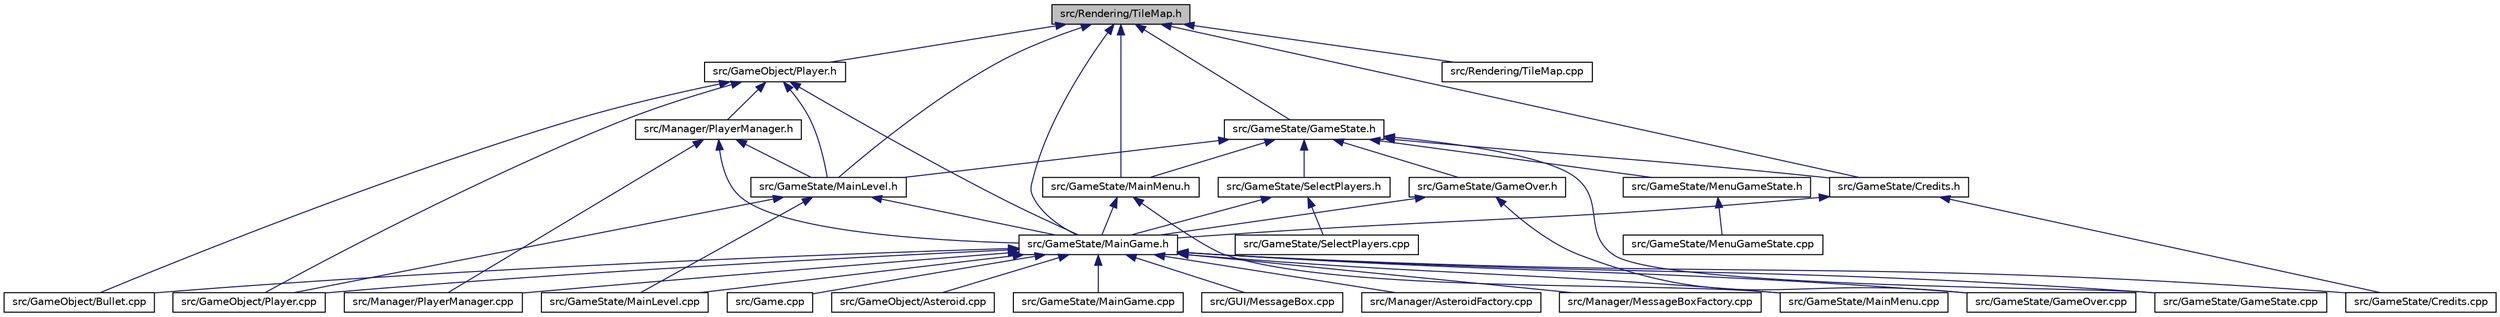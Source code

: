 digraph "src/Rendering/TileMap.h"
{
  edge [fontname="Helvetica",fontsize="10",labelfontname="Helvetica",labelfontsize="10"];
  node [fontname="Helvetica",fontsize="10",shape=record];
  Node1 [label="src/Rendering/TileMap.h",height=0.2,width=0.4,color="black", fillcolor="grey75", style="filled", fontcolor="black"];
  Node1 -> Node2 [dir="back",color="midnightblue",fontsize="10",style="solid",fontname="Helvetica"];
  Node2 [label="src/GameObject/Player.h",height=0.2,width=0.4,color="black", fillcolor="white", style="filled",URL="$Player_8h.html"];
  Node2 -> Node3 [dir="back",color="midnightblue",fontsize="10",style="solid",fontname="Helvetica"];
  Node3 [label="src/GameState/MainGame.h",height=0.2,width=0.4,color="black", fillcolor="white", style="filled",URL="$MainGame_8h.html"];
  Node3 -> Node4 [dir="back",color="midnightblue",fontsize="10",style="solid",fontname="Helvetica"];
  Node4 [label="src/Game.cpp",height=0.2,width=0.4,color="black", fillcolor="white", style="filled",URL="$Game_8cpp.html"];
  Node3 -> Node5 [dir="back",color="midnightblue",fontsize="10",style="solid",fontname="Helvetica"];
  Node5 [label="src/GameObject/Asteroid.cpp",height=0.2,width=0.4,color="black", fillcolor="white", style="filled",URL="$Asteroid_8cpp.html"];
  Node3 -> Node6 [dir="back",color="midnightblue",fontsize="10",style="solid",fontname="Helvetica"];
  Node6 [label="src/GameObject/Bullet.cpp",height=0.2,width=0.4,color="black", fillcolor="white", style="filled",URL="$Bullet_8cpp.html"];
  Node3 -> Node7 [dir="back",color="midnightblue",fontsize="10",style="solid",fontname="Helvetica"];
  Node7 [label="src/GameObject/Player.cpp",height=0.2,width=0.4,color="black", fillcolor="white", style="filled",URL="$Player_8cpp.html"];
  Node3 -> Node8 [dir="back",color="midnightblue",fontsize="10",style="solid",fontname="Helvetica"];
  Node8 [label="src/GameState/Credits.cpp",height=0.2,width=0.4,color="black", fillcolor="white", style="filled",URL="$Credits_8cpp.html"];
  Node3 -> Node9 [dir="back",color="midnightblue",fontsize="10",style="solid",fontname="Helvetica"];
  Node9 [label="src/GameState/GameOver.cpp",height=0.2,width=0.4,color="black", fillcolor="white", style="filled",URL="$GameOver_8cpp.html"];
  Node3 -> Node10 [dir="back",color="midnightblue",fontsize="10",style="solid",fontname="Helvetica"];
  Node10 [label="src/GameState/GameState.cpp",height=0.2,width=0.4,color="black", fillcolor="white", style="filled",URL="$GameState_8cpp.html"];
  Node3 -> Node11 [dir="back",color="midnightblue",fontsize="10",style="solid",fontname="Helvetica"];
  Node11 [label="src/GameState/MainGame.cpp",height=0.2,width=0.4,color="black", fillcolor="white", style="filled",URL="$MainGame_8cpp.html"];
  Node3 -> Node12 [dir="back",color="midnightblue",fontsize="10",style="solid",fontname="Helvetica"];
  Node12 [label="src/GameState/MainLevel.cpp",height=0.2,width=0.4,color="black", fillcolor="white", style="filled",URL="$MainLevel_8cpp.html"];
  Node3 -> Node13 [dir="back",color="midnightblue",fontsize="10",style="solid",fontname="Helvetica"];
  Node13 [label="src/GameState/MainMenu.cpp",height=0.2,width=0.4,color="black", fillcolor="white", style="filled",URL="$MainMenu_8cpp.html"];
  Node3 -> Node14 [dir="back",color="midnightblue",fontsize="10",style="solid",fontname="Helvetica"];
  Node14 [label="src/GUI/MessageBox.cpp",height=0.2,width=0.4,color="black", fillcolor="white", style="filled",URL="$MessageBox_8cpp.html"];
  Node3 -> Node15 [dir="back",color="midnightblue",fontsize="10",style="solid",fontname="Helvetica"];
  Node15 [label="src/Manager/AsteroidFactory.cpp",height=0.2,width=0.4,color="black", fillcolor="white", style="filled",URL="$AsteroidFactory_8cpp.html"];
  Node3 -> Node16 [dir="back",color="midnightblue",fontsize="10",style="solid",fontname="Helvetica"];
  Node16 [label="src/Manager/MessageBoxFactory.cpp",height=0.2,width=0.4,color="black", fillcolor="white", style="filled",URL="$MessageBoxFactory_8cpp.html"];
  Node3 -> Node17 [dir="back",color="midnightblue",fontsize="10",style="solid",fontname="Helvetica"];
  Node17 [label="src/Manager/PlayerManager.cpp",height=0.2,width=0.4,color="black", fillcolor="white", style="filled",URL="$PlayerManager_8cpp.html"];
  Node2 -> Node18 [dir="back",color="midnightblue",fontsize="10",style="solid",fontname="Helvetica"];
  Node18 [label="src/Manager/PlayerManager.h",height=0.2,width=0.4,color="black", fillcolor="white", style="filled",URL="$PlayerManager_8h.html"];
  Node18 -> Node3 [dir="back",color="midnightblue",fontsize="10",style="solid",fontname="Helvetica"];
  Node18 -> Node19 [dir="back",color="midnightblue",fontsize="10",style="solid",fontname="Helvetica"];
  Node19 [label="src/GameState/MainLevel.h",height=0.2,width=0.4,color="black", fillcolor="white", style="filled",URL="$MainLevel_8h.html"];
  Node19 -> Node3 [dir="back",color="midnightblue",fontsize="10",style="solid",fontname="Helvetica"];
  Node19 -> Node7 [dir="back",color="midnightblue",fontsize="10",style="solid",fontname="Helvetica"];
  Node19 -> Node12 [dir="back",color="midnightblue",fontsize="10",style="solid",fontname="Helvetica"];
  Node18 -> Node17 [dir="back",color="midnightblue",fontsize="10",style="solid",fontname="Helvetica"];
  Node2 -> Node19 [dir="back",color="midnightblue",fontsize="10",style="solid",fontname="Helvetica"];
  Node2 -> Node6 [dir="back",color="midnightblue",fontsize="10",style="solid",fontname="Helvetica"];
  Node2 -> Node7 [dir="back",color="midnightblue",fontsize="10",style="solid",fontname="Helvetica"];
  Node1 -> Node3 [dir="back",color="midnightblue",fontsize="10",style="solid",fontname="Helvetica"];
  Node1 -> Node20 [dir="back",color="midnightblue",fontsize="10",style="solid",fontname="Helvetica"];
  Node20 [label="src/GameState/GameState.h",height=0.2,width=0.4,color="black", fillcolor="white", style="filled",URL="$GameState_8h.html"];
  Node20 -> Node21 [dir="back",color="midnightblue",fontsize="10",style="solid",fontname="Helvetica"];
  Node21 [label="src/GameState/MainMenu.h",height=0.2,width=0.4,color="black", fillcolor="white", style="filled",URL="$MainMenu_8h.html"];
  Node21 -> Node3 [dir="back",color="midnightblue",fontsize="10",style="solid",fontname="Helvetica"];
  Node21 -> Node13 [dir="back",color="midnightblue",fontsize="10",style="solid",fontname="Helvetica"];
  Node20 -> Node22 [dir="back",color="midnightblue",fontsize="10",style="solid",fontname="Helvetica"];
  Node22 [label="src/GameState/SelectPlayers.h",height=0.2,width=0.4,color="black", fillcolor="white", style="filled",URL="$SelectPlayers_8h.html"];
  Node22 -> Node3 [dir="back",color="midnightblue",fontsize="10",style="solid",fontname="Helvetica"];
  Node22 -> Node23 [dir="back",color="midnightblue",fontsize="10",style="solid",fontname="Helvetica"];
  Node23 [label="src/GameState/SelectPlayers.cpp",height=0.2,width=0.4,color="black", fillcolor="white", style="filled",URL="$SelectPlayers_8cpp.html"];
  Node20 -> Node24 [dir="back",color="midnightblue",fontsize="10",style="solid",fontname="Helvetica"];
  Node24 [label="src/GameState/Credits.h",height=0.2,width=0.4,color="black", fillcolor="white", style="filled",URL="$Credits_8h.html"];
  Node24 -> Node3 [dir="back",color="midnightblue",fontsize="10",style="solid",fontname="Helvetica"];
  Node24 -> Node8 [dir="back",color="midnightblue",fontsize="10",style="solid",fontname="Helvetica"];
  Node20 -> Node19 [dir="back",color="midnightblue",fontsize="10",style="solid",fontname="Helvetica"];
  Node20 -> Node25 [dir="back",color="midnightblue",fontsize="10",style="solid",fontname="Helvetica"];
  Node25 [label="src/GameState/GameOver.h",height=0.2,width=0.4,color="black", fillcolor="white", style="filled",URL="$GameOver_8h.html"];
  Node25 -> Node3 [dir="back",color="midnightblue",fontsize="10",style="solid",fontname="Helvetica"];
  Node25 -> Node9 [dir="back",color="midnightblue",fontsize="10",style="solid",fontname="Helvetica"];
  Node20 -> Node10 [dir="back",color="midnightblue",fontsize="10",style="solid",fontname="Helvetica"];
  Node20 -> Node26 [dir="back",color="midnightblue",fontsize="10",style="solid",fontname="Helvetica"];
  Node26 [label="src/GameState/MenuGameState.h",height=0.2,width=0.4,color="black", fillcolor="white", style="filled",URL="$MenuGameState_8h.html"];
  Node26 -> Node27 [dir="back",color="midnightblue",fontsize="10",style="solid",fontname="Helvetica"];
  Node27 [label="src/GameState/MenuGameState.cpp",height=0.2,width=0.4,color="black", fillcolor="white", style="filled",URL="$MenuGameState_8cpp.html"];
  Node1 -> Node21 [dir="back",color="midnightblue",fontsize="10",style="solid",fontname="Helvetica"];
  Node1 -> Node24 [dir="back",color="midnightblue",fontsize="10",style="solid",fontname="Helvetica"];
  Node1 -> Node19 [dir="back",color="midnightblue",fontsize="10",style="solid",fontname="Helvetica"];
  Node1 -> Node28 [dir="back",color="midnightblue",fontsize="10",style="solid",fontname="Helvetica"];
  Node28 [label="src/Rendering/TileMap.cpp",height=0.2,width=0.4,color="black", fillcolor="white", style="filled",URL="$TileMap_8cpp.html"];
}
